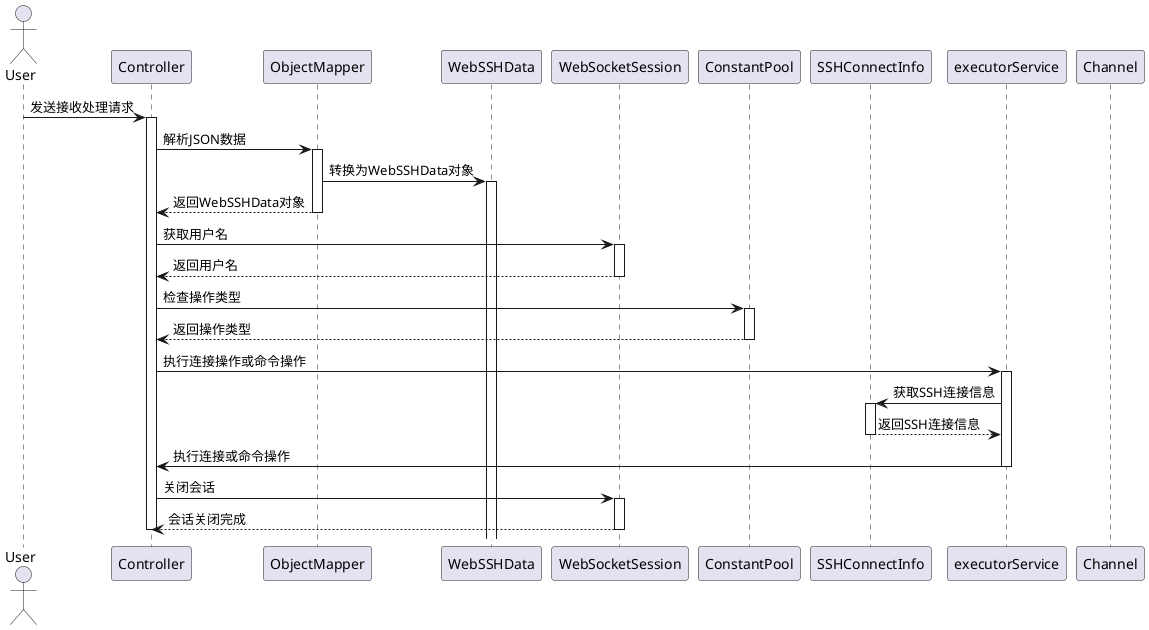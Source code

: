 @startuml
actor User
participant Controller
participant ObjectMapper
participant WebSSHData
participant WebSocketSession
participant ConstantPool
participant SSHConnectInfo
participant executorService
participant Channel

User -> Controller: 发送接收处理请求
activate Controller
Controller -> ObjectMapper: 解析JSON数据
activate ObjectMapper
ObjectMapper -> WebSSHData: 转换为WebSSHData对象
activate WebSSHData
ObjectMapper --> Controller: 返回WebSSHData对象
deactivate ObjectMapper
Controller -> WebSocketSession: 获取用户名
activate WebSocketSession
WebSocketSession --> Controller: 返回用户名
deactivate WebSocketSession
Controller -> ConstantPool: 检查操作类型
activate ConstantPool
ConstantPool --> Controller: 返回操作类型
deactivate ConstantPool
Controller -> executorService: 执行连接操作或命令操作
activate executorService
executorService -> SSHConnectInfo: 获取SSH连接信息
activate SSHConnectInfo
SSHConnectInfo --> executorService: 返回SSH连接信息
deactivate SSHConnectInfo
executorService -> Controller: 执行连接或命令操作
deactivate executorService
Controller -> WebSocketSession: 关闭会话
activate WebSocketSession
WebSocketSession --> Controller: 会话关闭完成
deactivate WebSocketSession
deactivate Controller
@enduml
